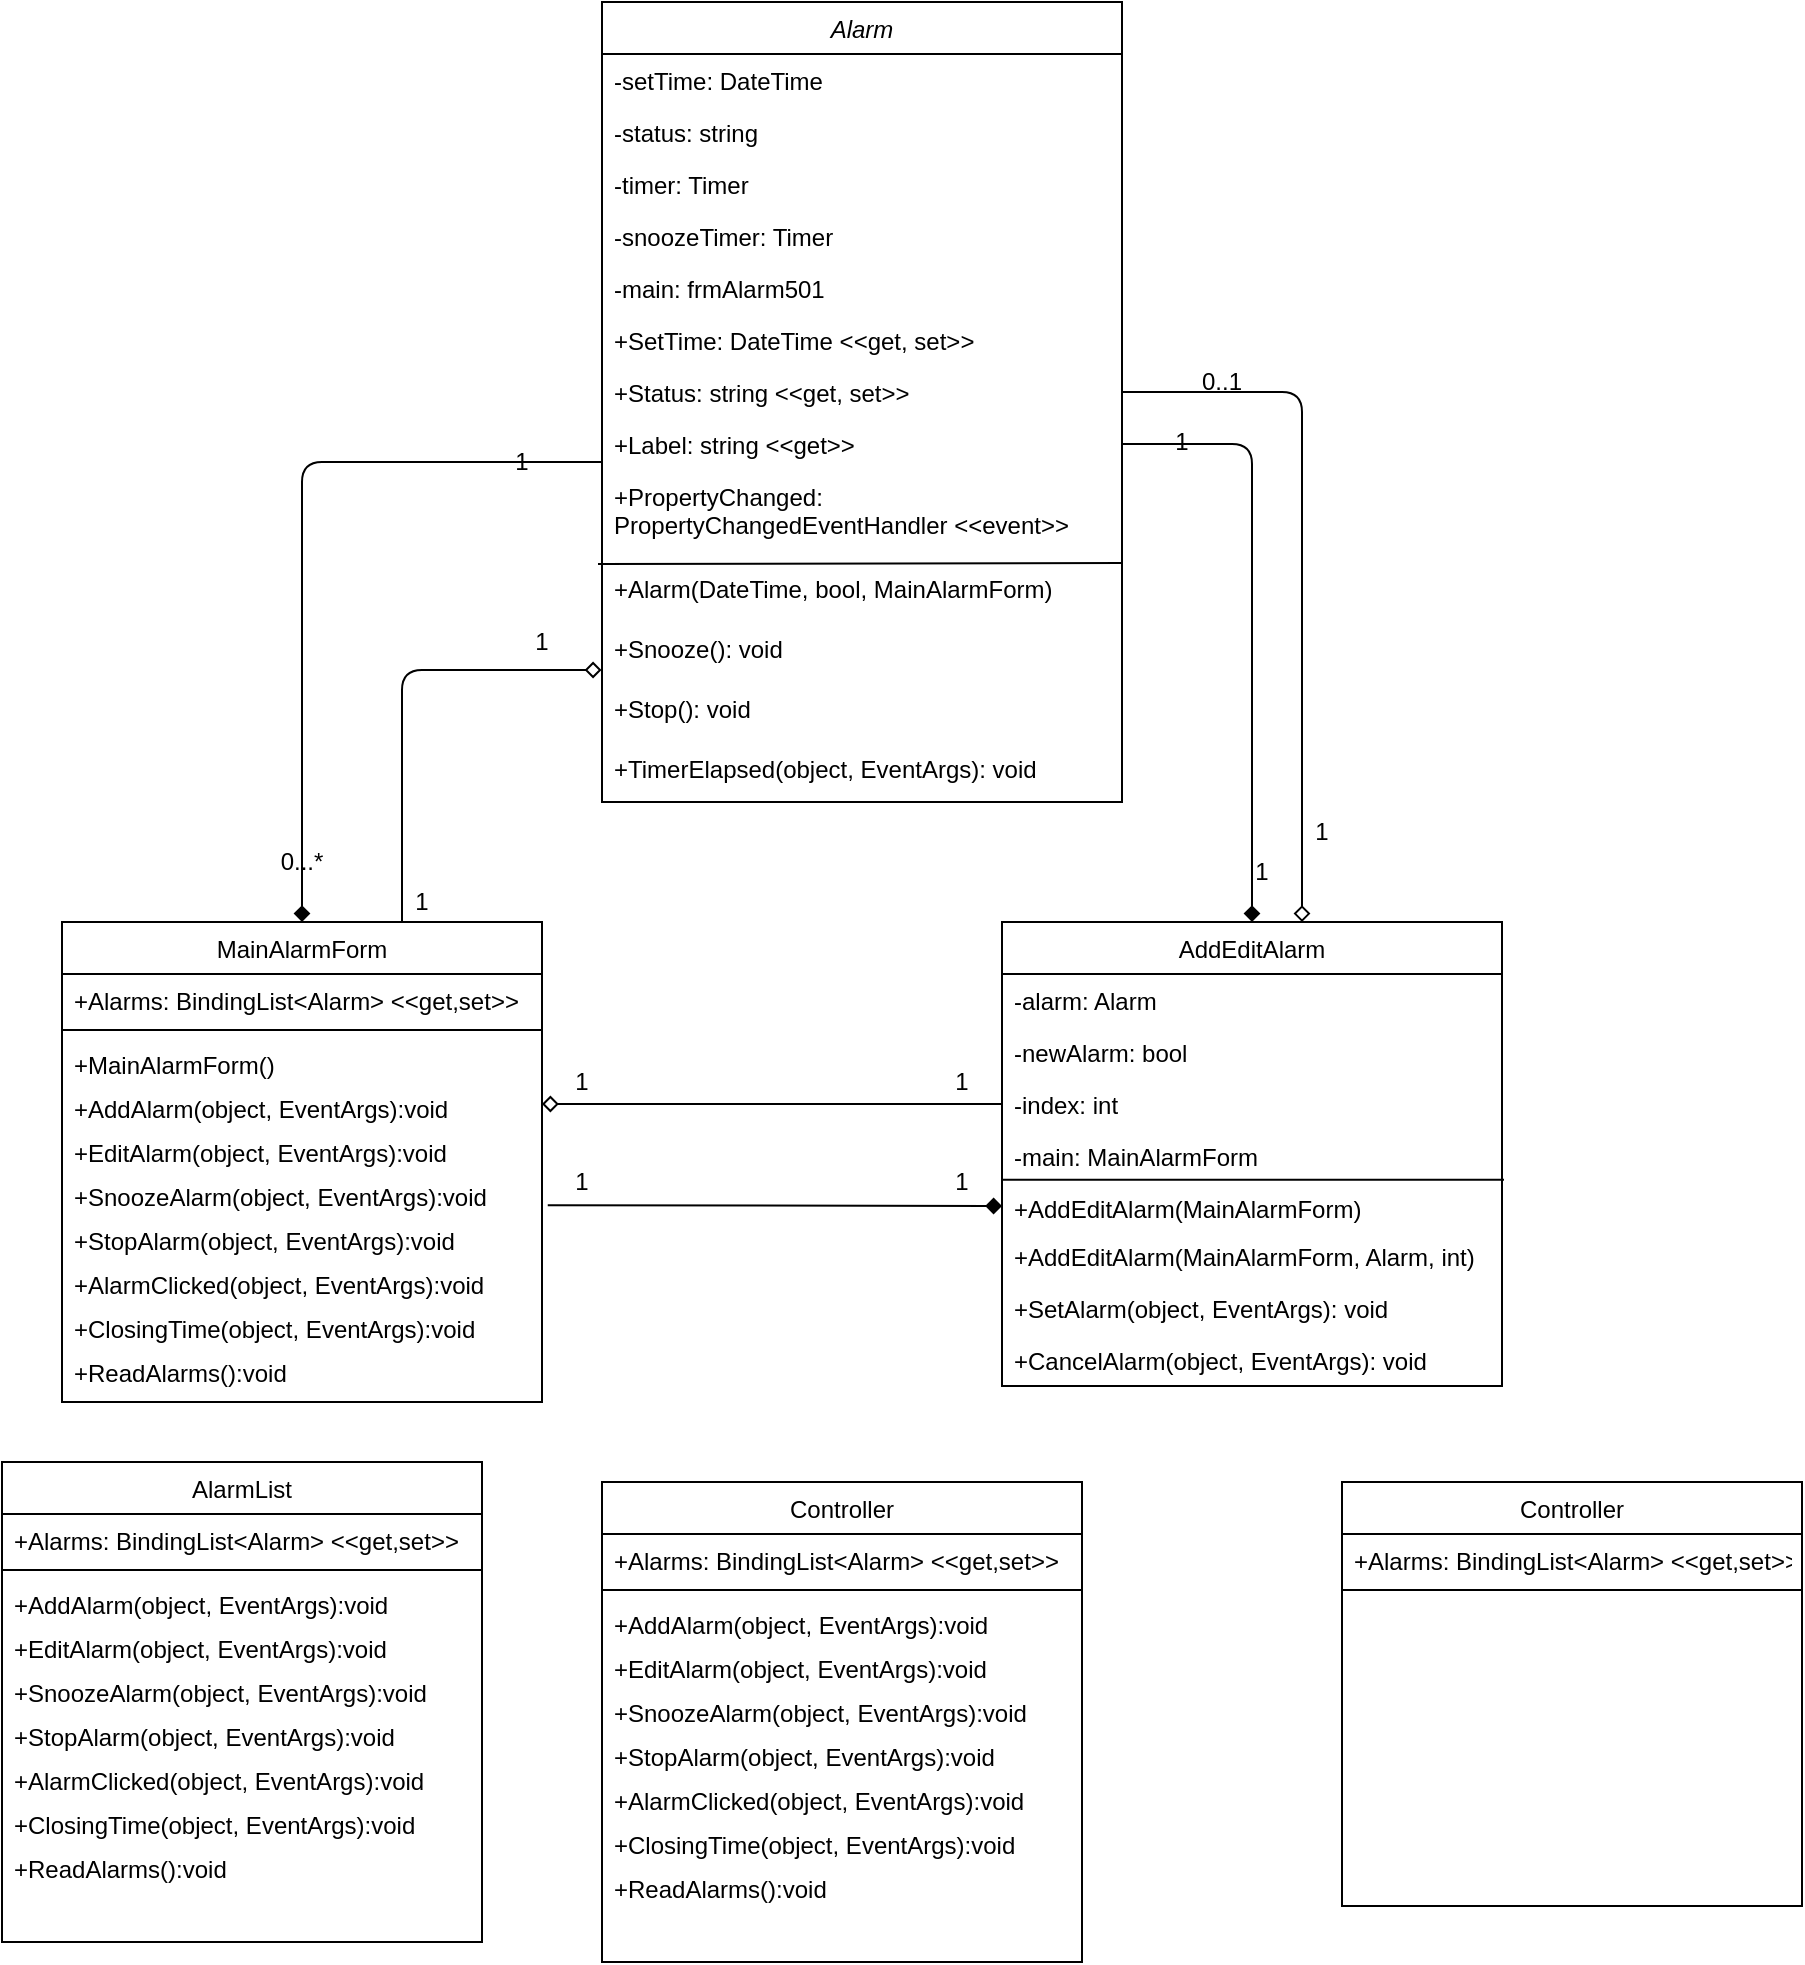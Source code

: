 <mxfile version="14.4.3" type="github"><diagram id="C5RBs43oDa-KdzZeNtuy" name="Page-1"><mxGraphModel dx="1422" dy="762" grid="1" gridSize="10" guides="1" tooltips="1" connect="1" arrows="1" fold="1" page="1" pageScale="1" pageWidth="827" pageHeight="1169" math="0" shadow="0"><root><mxCell id="WIyWlLk6GJQsqaUBKTNV-0"/><mxCell id="WIyWlLk6GJQsqaUBKTNV-1" parent="WIyWlLk6GJQsqaUBKTNV-0"/><mxCell id="zkfFHV4jXpPFQw0GAbJ--0" value="Alarm" style="swimlane;fontStyle=2;align=center;verticalAlign=top;childLayout=stackLayout;horizontal=1;startSize=26;horizontalStack=0;resizeParent=1;resizeLast=0;collapsible=1;marginBottom=0;rounded=0;shadow=0;strokeWidth=1;" parent="WIyWlLk6GJQsqaUBKTNV-1" vertex="1"><mxGeometry x="360" y="140" width="260" height="400" as="geometry"><mxRectangle x="230" y="140" width="160" height="26" as="alternateBounds"/></mxGeometry></mxCell><mxCell id="zkfFHV4jXpPFQw0GAbJ--1" value="-setTime: DateTime" style="text;align=left;verticalAlign=top;spacingLeft=4;spacingRight=4;overflow=hidden;rotatable=0;points=[[0,0.5],[1,0.5]];portConstraint=eastwest;" parent="zkfFHV4jXpPFQw0GAbJ--0" vertex="1"><mxGeometry y="26" width="260" height="26" as="geometry"/></mxCell><mxCell id="zkfFHV4jXpPFQw0GAbJ--2" value="-status: string" style="text;align=left;verticalAlign=top;spacingLeft=4;spacingRight=4;overflow=hidden;rotatable=0;points=[[0,0.5],[1,0.5]];portConstraint=eastwest;rounded=0;shadow=0;html=0;" parent="zkfFHV4jXpPFQw0GAbJ--0" vertex="1"><mxGeometry y="52" width="260" height="26" as="geometry"/></mxCell><mxCell id="zXAJbx80_tU9BFSZB9RZ-1" value="-timer: Timer" style="text;align=left;verticalAlign=top;spacingLeft=4;spacingRight=4;overflow=hidden;rotatable=0;points=[[0,0.5],[1,0.5]];portConstraint=eastwest;rounded=0;shadow=0;html=0;" parent="zkfFHV4jXpPFQw0GAbJ--0" vertex="1"><mxGeometry y="78" width="260" height="26" as="geometry"/></mxCell><mxCell id="zXAJbx80_tU9BFSZB9RZ-2" value="-snoozeTimer: Timer" style="text;align=left;verticalAlign=top;spacingLeft=4;spacingRight=4;overflow=hidden;rotatable=0;points=[[0,0.5],[1,0.5]];portConstraint=eastwest;rounded=0;shadow=0;html=0;" parent="zkfFHV4jXpPFQw0GAbJ--0" vertex="1"><mxGeometry y="104" width="260" height="26" as="geometry"/></mxCell><mxCell id="zXAJbx80_tU9BFSZB9RZ-3" value="-main: frmAlarm501" style="text;align=left;verticalAlign=top;spacingLeft=4;spacingRight=4;overflow=hidden;rotatable=0;points=[[0,0.5],[1,0.5]];portConstraint=eastwest;rounded=0;shadow=0;html=0;" parent="zkfFHV4jXpPFQw0GAbJ--0" vertex="1"><mxGeometry y="130" width="260" height="26" as="geometry"/></mxCell><mxCell id="zXAJbx80_tU9BFSZB9RZ-4" value="+SetTime: DateTime &lt;&lt;get, set&gt;&gt;" style="text;align=left;verticalAlign=top;spacingLeft=4;spacingRight=4;overflow=hidden;rotatable=0;points=[[0,0.5],[1,0.5]];portConstraint=eastwest;" parent="zkfFHV4jXpPFQw0GAbJ--0" vertex="1"><mxGeometry y="156" width="260" height="26" as="geometry"/></mxCell><mxCell id="zXAJbx80_tU9BFSZB9RZ-5" value="+Status: string &lt;&lt;get, set&gt;&gt;" style="text;align=left;verticalAlign=top;spacingLeft=4;spacingRight=4;overflow=hidden;rotatable=0;points=[[0,0.5],[1,0.5]];portConstraint=eastwest;" parent="zkfFHV4jXpPFQw0GAbJ--0" vertex="1"><mxGeometry y="182" width="260" height="26" as="geometry"/></mxCell><mxCell id="zXAJbx80_tU9BFSZB9RZ-6" value="+Label: string &lt;&lt;get&gt;&gt;" style="text;align=left;verticalAlign=top;spacingLeft=4;spacingRight=4;overflow=hidden;rotatable=0;points=[[0,0.5],[1,0.5]];portConstraint=eastwest;" parent="zkfFHV4jXpPFQw0GAbJ--0" vertex="1"><mxGeometry y="208" width="260" height="26" as="geometry"/></mxCell><mxCell id="zXAJbx80_tU9BFSZB9RZ-7" value="+PropertyChanged: &#10;PropertyChangedEventHandler &lt;&lt;event&gt;&gt;" style="text;align=left;verticalAlign=top;spacingLeft=4;spacingRight=4;overflow=hidden;rotatable=0;points=[[0,0.5],[1,0.5]];portConstraint=eastwest;" parent="zkfFHV4jXpPFQw0GAbJ--0" vertex="1"><mxGeometry y="234" width="260" height="46" as="geometry"/></mxCell><mxCell id="zXAJbx80_tU9BFSZB9RZ-10" value="+Alarm(DateTime, bool, MainAlarmForm)" style="text;align=left;verticalAlign=top;spacingLeft=4;spacingRight=4;overflow=hidden;rotatable=0;points=[[0,0.5],[1,0.5]];portConstraint=eastwest;movable=1;resizable=1;deletable=1;editable=1;connectable=1;" parent="zkfFHV4jXpPFQw0GAbJ--0" vertex="1"><mxGeometry y="280" width="260" height="30" as="geometry"/></mxCell><mxCell id="zXAJbx80_tU9BFSZB9RZ-19" value="" style="endArrow=none;html=1;entryX=0.999;entryY=1.011;entryDx=0;entryDy=0;entryPerimeter=0;" parent="zkfFHV4jXpPFQw0GAbJ--0" target="zXAJbx80_tU9BFSZB9RZ-7" edge="1"><mxGeometry width="50" height="50" relative="1" as="geometry"><mxPoint x="-2" y="281" as="sourcePoint"/><mxPoint x="160" y="250" as="targetPoint"/></mxGeometry></mxCell><mxCell id="zXAJbx80_tU9BFSZB9RZ-20" value="+Snooze(): void" style="text;align=left;verticalAlign=top;spacingLeft=4;spacingRight=4;overflow=hidden;rotatable=0;points=[[0,0.5],[1,0.5]];portConstraint=eastwest;movable=1;resizable=1;deletable=1;editable=1;connectable=1;" parent="zkfFHV4jXpPFQw0GAbJ--0" vertex="1"><mxGeometry y="310" width="260" height="30" as="geometry"/></mxCell><mxCell id="zXAJbx80_tU9BFSZB9RZ-21" value="+Stop(): void" style="text;align=left;verticalAlign=top;spacingLeft=4;spacingRight=4;overflow=hidden;rotatable=0;points=[[0,0.5],[1,0.5]];portConstraint=eastwest;movable=1;resizable=1;deletable=1;editable=1;connectable=1;" parent="zkfFHV4jXpPFQw0GAbJ--0" vertex="1"><mxGeometry y="340" width="260" height="30" as="geometry"/></mxCell><mxCell id="zXAJbx80_tU9BFSZB9RZ-22" value="+TimerElapsed(object, EventArgs): void" style="text;align=left;verticalAlign=top;spacingLeft=4;spacingRight=4;overflow=hidden;rotatable=0;points=[[0,0.5],[1,0.5]];portConstraint=eastwest;movable=1;resizable=1;deletable=1;editable=1;connectable=1;" parent="zkfFHV4jXpPFQw0GAbJ--0" vertex="1"><mxGeometry y="370" width="260" height="30" as="geometry"/></mxCell><mxCell id="zkfFHV4jXpPFQw0GAbJ--6" value="MainAlarmForm" style="swimlane;fontStyle=0;align=center;verticalAlign=top;childLayout=stackLayout;horizontal=1;startSize=26;horizontalStack=0;resizeParent=1;resizeLast=0;collapsible=1;marginBottom=0;rounded=0;shadow=0;strokeWidth=1;" parent="WIyWlLk6GJQsqaUBKTNV-1" vertex="1"><mxGeometry x="90" y="600" width="240" height="240" as="geometry"><mxRectangle x="130" y="380" width="160" height="26" as="alternateBounds"/></mxGeometry></mxCell><mxCell id="zkfFHV4jXpPFQw0GAbJ--7" value="+Alarms: BindingList&lt;Alarm&gt; &lt;&lt;get,set&gt;&gt;" style="text;align=left;verticalAlign=top;spacingLeft=4;spacingRight=4;overflow=hidden;rotatable=0;points=[[0,0.5],[1,0.5]];portConstraint=eastwest;" parent="zkfFHV4jXpPFQw0GAbJ--6" vertex="1"><mxGeometry y="26" width="240" height="24" as="geometry"/></mxCell><mxCell id="zkfFHV4jXpPFQw0GAbJ--9" value="" style="line;html=1;strokeWidth=1;align=left;verticalAlign=middle;spacingTop=-1;spacingLeft=3;spacingRight=3;rotatable=0;labelPosition=right;points=[];portConstraint=eastwest;" parent="zkfFHV4jXpPFQw0GAbJ--6" vertex="1"><mxGeometry y="50" width="240" height="8" as="geometry"/></mxCell><mxCell id="zXAJbx80_tU9BFSZB9RZ-33" value="+MainAlarmForm()" style="text;align=left;verticalAlign=top;spacingLeft=4;spacingRight=4;overflow=hidden;rotatable=0;points=[[0,0.5],[1,0.5]];portConstraint=eastwest;" parent="zkfFHV4jXpPFQw0GAbJ--6" vertex="1"><mxGeometry y="58" width="240" height="22" as="geometry"/></mxCell><mxCell id="zXAJbx80_tU9BFSZB9RZ-34" value="+AddAlarm(object, EventArgs):void" style="text;align=left;verticalAlign=top;spacingLeft=4;spacingRight=4;overflow=hidden;rotatable=0;points=[[0,0.5],[1,0.5]];portConstraint=eastwest;" parent="zkfFHV4jXpPFQw0GAbJ--6" vertex="1"><mxGeometry y="80" width="240" height="22" as="geometry"/></mxCell><mxCell id="zXAJbx80_tU9BFSZB9RZ-35" value="+EditAlarm(object, EventArgs):void" style="text;align=left;verticalAlign=top;spacingLeft=4;spacingRight=4;overflow=hidden;rotatable=0;points=[[0,0.5],[1,0.5]];portConstraint=eastwest;" parent="zkfFHV4jXpPFQw0GAbJ--6" vertex="1"><mxGeometry y="102" width="240" height="22" as="geometry"/></mxCell><mxCell id="zXAJbx80_tU9BFSZB9RZ-36" value="+SnoozeAlarm(object, EventArgs):void" style="text;align=left;verticalAlign=top;spacingLeft=4;spacingRight=4;overflow=hidden;rotatable=0;points=[[0,0.5],[1,0.5]];portConstraint=eastwest;" parent="zkfFHV4jXpPFQw0GAbJ--6" vertex="1"><mxGeometry y="124" width="240" height="22" as="geometry"/></mxCell><mxCell id="zXAJbx80_tU9BFSZB9RZ-37" value="+StopAlarm(object, EventArgs):void" style="text;align=left;verticalAlign=top;spacingLeft=4;spacingRight=4;overflow=hidden;rotatable=0;points=[[0,0.5],[1,0.5]];portConstraint=eastwest;" parent="zkfFHV4jXpPFQw0GAbJ--6" vertex="1"><mxGeometry y="146" width="240" height="22" as="geometry"/></mxCell><mxCell id="zXAJbx80_tU9BFSZB9RZ-38" value="+AlarmClicked(object, EventArgs):void" style="text;align=left;verticalAlign=top;spacingLeft=4;spacingRight=4;overflow=hidden;rotatable=0;points=[[0,0.5],[1,0.5]];portConstraint=eastwest;" parent="zkfFHV4jXpPFQw0GAbJ--6" vertex="1"><mxGeometry y="168" width="240" height="22" as="geometry"/></mxCell><mxCell id="zXAJbx80_tU9BFSZB9RZ-39" value="+ClosingTime(object, EventArgs):void" style="text;align=left;verticalAlign=top;spacingLeft=4;spacingRight=4;overflow=hidden;rotatable=0;points=[[0,0.5],[1,0.5]];portConstraint=eastwest;" parent="zkfFHV4jXpPFQw0GAbJ--6" vertex="1"><mxGeometry y="190" width="240" height="22" as="geometry"/></mxCell><mxCell id="zXAJbx80_tU9BFSZB9RZ-40" value="+ReadAlarms():void" style="text;align=left;verticalAlign=top;spacingLeft=4;spacingRight=4;overflow=hidden;rotatable=0;points=[[0,0.5],[1,0.5]];portConstraint=eastwest;" parent="zkfFHV4jXpPFQw0GAbJ--6" vertex="1"><mxGeometry y="212" width="240" height="22" as="geometry"/></mxCell><mxCell id="zkfFHV4jXpPFQw0GAbJ--13" value="AddEditAlarm" style="swimlane;fontStyle=0;align=center;verticalAlign=top;childLayout=stackLayout;horizontal=1;startSize=26;horizontalStack=0;resizeParent=1;resizeLast=0;collapsible=1;marginBottom=0;rounded=0;shadow=0;strokeWidth=1;" parent="WIyWlLk6GJQsqaUBKTNV-1" vertex="1"><mxGeometry x="560" y="600" width="250" height="232" as="geometry"><mxRectangle x="560" y="600" width="170" height="26" as="alternateBounds"/></mxGeometry></mxCell><mxCell id="zkfFHV4jXpPFQw0GAbJ--14" value="-alarm: Alarm" style="text;align=left;verticalAlign=top;spacingLeft=4;spacingRight=4;overflow=hidden;rotatable=0;points=[[0,0.5],[1,0.5]];portConstraint=eastwest;" parent="zkfFHV4jXpPFQw0GAbJ--13" vertex="1"><mxGeometry y="26" width="250" height="26" as="geometry"/></mxCell><mxCell id="zXAJbx80_tU9BFSZB9RZ-23" value="-newAlarm: bool" style="text;align=left;verticalAlign=top;spacingLeft=4;spacingRight=4;overflow=hidden;rotatable=0;points=[[0,0.5],[1,0.5]];portConstraint=eastwest;" parent="zkfFHV4jXpPFQw0GAbJ--13" vertex="1"><mxGeometry y="52" width="250" height="26" as="geometry"/></mxCell><mxCell id="zXAJbx80_tU9BFSZB9RZ-25" value="-index: int" style="text;align=left;verticalAlign=top;spacingLeft=4;spacingRight=4;overflow=hidden;rotatable=0;points=[[0,0.5],[1,0.5]];portConstraint=eastwest;" parent="zkfFHV4jXpPFQw0GAbJ--13" vertex="1"><mxGeometry y="78" width="250" height="26" as="geometry"/></mxCell><mxCell id="zXAJbx80_tU9BFSZB9RZ-24" value="-main: MainAlarmForm" style="text;align=left;verticalAlign=top;spacingLeft=4;spacingRight=4;overflow=hidden;rotatable=0;points=[[0,0.5],[1,0.5]];portConstraint=eastwest;" parent="zkfFHV4jXpPFQw0GAbJ--13" vertex="1"><mxGeometry y="104" width="250" height="26" as="geometry"/></mxCell><mxCell id="zXAJbx80_tU9BFSZB9RZ-26" value="+AddEditAlarm(MainAlarmForm)" style="text;align=left;verticalAlign=top;spacingLeft=4;spacingRight=4;overflow=hidden;rotatable=0;points=[[0,0.5],[1,0.5]];portConstraint=eastwest;" parent="zkfFHV4jXpPFQw0GAbJ--13" vertex="1"><mxGeometry y="130" width="250" height="24" as="geometry"/></mxCell><mxCell id="zXAJbx80_tU9BFSZB9RZ-27" value="+AddEditAlarm(MainAlarmForm, Alarm, int)" style="text;align=left;verticalAlign=top;spacingLeft=4;spacingRight=4;overflow=hidden;rotatable=0;points=[[0,0.5],[1,0.5]];portConstraint=eastwest;" parent="zkfFHV4jXpPFQw0GAbJ--13" vertex="1"><mxGeometry y="154" width="250" height="26" as="geometry"/></mxCell><mxCell id="zXAJbx80_tU9BFSZB9RZ-32" value="+SetAlarm(object, EventArgs): void" style="text;align=left;verticalAlign=top;spacingLeft=4;spacingRight=4;overflow=hidden;rotatable=0;points=[[0,0.5],[1,0.5]];portConstraint=eastwest;" parent="zkfFHV4jXpPFQw0GAbJ--13" vertex="1"><mxGeometry y="180" width="250" height="26" as="geometry"/></mxCell><mxCell id="zXAJbx80_tU9BFSZB9RZ-28" value="+CancelAlarm(object, EventArgs): void" style="text;align=left;verticalAlign=top;spacingLeft=4;spacingRight=4;overflow=hidden;rotatable=0;points=[[0,0.5],[1,0.5]];portConstraint=eastwest;" parent="zkfFHV4jXpPFQw0GAbJ--13" vertex="1"><mxGeometry y="206" width="250" height="26" as="geometry"/></mxCell><mxCell id="zXAJbx80_tU9BFSZB9RZ-31" value="" style="endArrow=none;html=1;exitX=0.001;exitY=-0.046;exitDx=0;exitDy=0;exitPerimeter=0;entryX=1.004;entryY=-0.046;entryDx=0;entryDy=0;entryPerimeter=0;" parent="zkfFHV4jXpPFQw0GAbJ--13" source="zXAJbx80_tU9BFSZB9RZ-26" target="zXAJbx80_tU9BFSZB9RZ-26" edge="1"><mxGeometry width="50" height="50" relative="1" as="geometry"><mxPoint x="-140" y="180" as="sourcePoint"/><mxPoint x="-90" y="130" as="targetPoint"/></mxGeometry></mxCell><mxCell id="zXAJbx80_tU9BFSZB9RZ-41" value="" style="endArrow=none;html=1;endFill=0;exitX=0.5;exitY=0;exitDx=0;exitDy=0;entryX=0;entryY=0.846;entryDx=0;entryDy=0;entryPerimeter=0;startArrow=diamond;startFill=1;" parent="WIyWlLk6GJQsqaUBKTNV-1" source="zkfFHV4jXpPFQw0GAbJ--6" target="zXAJbx80_tU9BFSZB9RZ-6" edge="1"><mxGeometry width="50" height="50" relative="1" as="geometry"><mxPoint x="510" y="520" as="sourcePoint"/><mxPoint x="560" y="470" as="targetPoint"/><Array as="points"><mxPoint x="210" y="370"/></Array></mxGeometry></mxCell><mxCell id="zXAJbx80_tU9BFSZB9RZ-43" value="0...*" style="text;html=1;strokeColor=none;fillColor=none;align=center;verticalAlign=middle;whiteSpace=wrap;rounded=0;" parent="WIyWlLk6GJQsqaUBKTNV-1" vertex="1"><mxGeometry x="190" y="560" width="40" height="20" as="geometry"/></mxCell><mxCell id="zXAJbx80_tU9BFSZB9RZ-44" value="1" style="text;html=1;strokeColor=none;fillColor=none;align=center;verticalAlign=middle;whiteSpace=wrap;rounded=0;" parent="WIyWlLk6GJQsqaUBKTNV-1" vertex="1"><mxGeometry x="300" y="360" width="40" height="20" as="geometry"/></mxCell><mxCell id="zXAJbx80_tU9BFSZB9RZ-48" value="" style="endArrow=none;html=1;exitX=0.5;exitY=0;exitDx=0;exitDy=0;entryX=1;entryY=0.5;entryDx=0;entryDy=0;endFill=0;startArrow=diamond;startFill=1;" parent="WIyWlLk6GJQsqaUBKTNV-1" source="zkfFHV4jXpPFQw0GAbJ--13" target="zXAJbx80_tU9BFSZB9RZ-6" edge="1"><mxGeometry width="50" height="50" relative="1" as="geometry"><mxPoint x="690" y="560" as="sourcePoint"/><mxPoint x="685" y="380" as="targetPoint"/><Array as="points"><mxPoint x="685" y="361"/></Array></mxGeometry></mxCell><mxCell id="zXAJbx80_tU9BFSZB9RZ-49" value="1" style="text;html=1;strokeColor=none;fillColor=none;align=center;verticalAlign=middle;whiteSpace=wrap;rounded=0;" parent="WIyWlLk6GJQsqaUBKTNV-1" vertex="1"><mxGeometry x="630" y="350" width="40" height="20" as="geometry"/></mxCell><mxCell id="zXAJbx80_tU9BFSZB9RZ-51" value="1" style="text;html=1;strokeColor=none;fillColor=none;align=center;verticalAlign=middle;whiteSpace=wrap;rounded=0;" parent="WIyWlLk6GJQsqaUBKTNV-1" vertex="1"><mxGeometry x="670" y="565" width="40" height="20" as="geometry"/></mxCell><mxCell id="zXAJbx80_tU9BFSZB9RZ-52" value="" style="endArrow=diamond;html=1;entryX=-0.001;entryY=0.8;entryDx=0;entryDy=0;entryPerimeter=0;endFill=0;" parent="WIyWlLk6GJQsqaUBKTNV-1" target="zXAJbx80_tU9BFSZB9RZ-20" edge="1"><mxGeometry width="50" height="50" relative="1" as="geometry"><mxPoint x="260" y="600" as="sourcePoint"/><mxPoint x="310" y="550" as="targetPoint"/><Array as="points"><mxPoint x="260" y="474"/></Array></mxGeometry></mxCell><mxCell id="zXAJbx80_tU9BFSZB9RZ-53" value="" style="endArrow=none;html=1;entryX=1;entryY=0.5;entryDx=0;entryDy=0;endFill=0;startArrow=diamond;startFill=0;" parent="WIyWlLk6GJQsqaUBKTNV-1" target="zXAJbx80_tU9BFSZB9RZ-5" edge="1"><mxGeometry width="50" height="50" relative="1" as="geometry"><mxPoint x="710" y="600" as="sourcePoint"/><mxPoint x="710" y="310" as="targetPoint"/><Array as="points"><mxPoint x="710" y="335"/></Array></mxGeometry></mxCell><mxCell id="zXAJbx80_tU9BFSZB9RZ-54" value="0..1" style="text;html=1;strokeColor=none;fillColor=none;align=center;verticalAlign=middle;whiteSpace=wrap;rounded=0;" parent="WIyWlLk6GJQsqaUBKTNV-1" vertex="1"><mxGeometry x="650" y="320" width="40" height="20" as="geometry"/></mxCell><mxCell id="zXAJbx80_tU9BFSZB9RZ-55" value="1" style="text;html=1;strokeColor=none;fillColor=none;align=center;verticalAlign=middle;whiteSpace=wrap;rounded=0;" parent="WIyWlLk6GJQsqaUBKTNV-1" vertex="1"><mxGeometry x="700" y="545" width="40" height="20" as="geometry"/></mxCell><mxCell id="zXAJbx80_tU9BFSZB9RZ-58" value="1" style="text;html=1;strokeColor=none;fillColor=none;align=center;verticalAlign=middle;whiteSpace=wrap;rounded=0;" parent="WIyWlLk6GJQsqaUBKTNV-1" vertex="1"><mxGeometry x="250" y="580" width="40" height="20" as="geometry"/></mxCell><mxCell id="zXAJbx80_tU9BFSZB9RZ-59" value="" style="endArrow=diamond;html=1;exitX=0;exitY=0.5;exitDx=0;exitDy=0;entryX=1;entryY=0.5;entryDx=0;entryDy=0;endFill=0;" parent="WIyWlLk6GJQsqaUBKTNV-1" source="zXAJbx80_tU9BFSZB9RZ-25" target="zXAJbx80_tU9BFSZB9RZ-34" edge="1"><mxGeometry width="50" height="50" relative="1" as="geometry"><mxPoint x="480" y="700" as="sourcePoint"/><mxPoint x="530" y="650" as="targetPoint"/></mxGeometry></mxCell><mxCell id="zXAJbx80_tU9BFSZB9RZ-60" value="" style="endArrow=diamond;html=1;exitX=1.012;exitY=0.799;exitDx=0;exitDy=0;exitPerimeter=0;entryX=0;entryY=0.5;entryDx=0;entryDy=0;endFill=1;" parent="WIyWlLk6GJQsqaUBKTNV-1" source="zXAJbx80_tU9BFSZB9RZ-36" target="zXAJbx80_tU9BFSZB9RZ-26" edge="1"><mxGeometry width="50" height="50" relative="1" as="geometry"><mxPoint x="480" y="700" as="sourcePoint"/><mxPoint x="530" y="650" as="targetPoint"/></mxGeometry></mxCell><mxCell id="zXAJbx80_tU9BFSZB9RZ-61" value="1" style="text;html=1;strokeColor=none;fillColor=none;align=center;verticalAlign=middle;whiteSpace=wrap;rounded=0;" parent="WIyWlLk6GJQsqaUBKTNV-1" vertex="1"><mxGeometry x="310" y="450" width="40" height="20" as="geometry"/></mxCell><mxCell id="zXAJbx80_tU9BFSZB9RZ-63" value="1" style="text;html=1;strokeColor=none;fillColor=none;align=center;verticalAlign=middle;whiteSpace=wrap;rounded=0;" parent="WIyWlLk6GJQsqaUBKTNV-1" vertex="1"><mxGeometry x="330" y="670" width="40" height="20" as="geometry"/></mxCell><mxCell id="zXAJbx80_tU9BFSZB9RZ-64" value="1" style="text;html=1;strokeColor=none;fillColor=none;align=center;verticalAlign=middle;whiteSpace=wrap;rounded=0;" parent="WIyWlLk6GJQsqaUBKTNV-1" vertex="1"><mxGeometry x="520" y="720" width="40" height="20" as="geometry"/></mxCell><mxCell id="zXAJbx80_tU9BFSZB9RZ-65" value="1" style="text;html=1;strokeColor=none;fillColor=none;align=center;verticalAlign=middle;whiteSpace=wrap;rounded=0;" parent="WIyWlLk6GJQsqaUBKTNV-1" vertex="1"><mxGeometry x="330" y="720" width="40" height="20" as="geometry"/></mxCell><mxCell id="zXAJbx80_tU9BFSZB9RZ-66" value="1" style="text;html=1;strokeColor=none;fillColor=none;align=center;verticalAlign=middle;whiteSpace=wrap;rounded=0;" parent="WIyWlLk6GJQsqaUBKTNV-1" vertex="1"><mxGeometry x="520" y="670" width="40" height="20" as="geometry"/></mxCell><mxCell id="_PikPOIy2BvtwKLMI2AE-0" value="Controller" style="swimlane;fontStyle=0;align=center;verticalAlign=top;childLayout=stackLayout;horizontal=1;startSize=26;horizontalStack=0;resizeParent=1;resizeLast=0;collapsible=1;marginBottom=0;rounded=0;shadow=0;strokeWidth=1;" vertex="1" parent="WIyWlLk6GJQsqaUBKTNV-1"><mxGeometry x="360" y="880" width="240" height="240" as="geometry"><mxRectangle x="130" y="380" width="160" height="26" as="alternateBounds"/></mxGeometry></mxCell><mxCell id="_PikPOIy2BvtwKLMI2AE-1" value="+Alarms: BindingList&lt;Alarm&gt; &lt;&lt;get,set&gt;&gt;" style="text;align=left;verticalAlign=top;spacingLeft=4;spacingRight=4;overflow=hidden;rotatable=0;points=[[0,0.5],[1,0.5]];portConstraint=eastwest;" vertex="1" parent="_PikPOIy2BvtwKLMI2AE-0"><mxGeometry y="26" width="240" height="24" as="geometry"/></mxCell><mxCell id="_PikPOIy2BvtwKLMI2AE-2" value="" style="line;html=1;strokeWidth=1;align=left;verticalAlign=middle;spacingTop=-1;spacingLeft=3;spacingRight=3;rotatable=0;labelPosition=right;points=[];portConstraint=eastwest;" vertex="1" parent="_PikPOIy2BvtwKLMI2AE-0"><mxGeometry y="50" width="240" height="8" as="geometry"/></mxCell><mxCell id="_PikPOIy2BvtwKLMI2AE-3" value="+AddAlarm(object, EventArgs):void" style="text;align=left;verticalAlign=top;spacingLeft=4;spacingRight=4;overflow=hidden;rotatable=0;points=[[0,0.5],[1,0.5]];portConstraint=eastwest;" vertex="1" parent="_PikPOIy2BvtwKLMI2AE-0"><mxGeometry y="58" width="240" height="22" as="geometry"/></mxCell><mxCell id="_PikPOIy2BvtwKLMI2AE-4" value="+EditAlarm(object, EventArgs):void" style="text;align=left;verticalAlign=top;spacingLeft=4;spacingRight=4;overflow=hidden;rotatable=0;points=[[0,0.5],[1,0.5]];portConstraint=eastwest;" vertex="1" parent="_PikPOIy2BvtwKLMI2AE-0"><mxGeometry y="80" width="240" height="22" as="geometry"/></mxCell><mxCell id="_PikPOIy2BvtwKLMI2AE-5" value="+SnoozeAlarm(object, EventArgs):void" style="text;align=left;verticalAlign=top;spacingLeft=4;spacingRight=4;overflow=hidden;rotatable=0;points=[[0,0.5],[1,0.5]];portConstraint=eastwest;" vertex="1" parent="_PikPOIy2BvtwKLMI2AE-0"><mxGeometry y="102" width="240" height="22" as="geometry"/></mxCell><mxCell id="_PikPOIy2BvtwKLMI2AE-6" value="+StopAlarm(object, EventArgs):void" style="text;align=left;verticalAlign=top;spacingLeft=4;spacingRight=4;overflow=hidden;rotatable=0;points=[[0,0.5],[1,0.5]];portConstraint=eastwest;" vertex="1" parent="_PikPOIy2BvtwKLMI2AE-0"><mxGeometry y="124" width="240" height="22" as="geometry"/></mxCell><mxCell id="_PikPOIy2BvtwKLMI2AE-7" value="+AlarmClicked(object, EventArgs):void" style="text;align=left;verticalAlign=top;spacingLeft=4;spacingRight=4;overflow=hidden;rotatable=0;points=[[0,0.5],[1,0.5]];portConstraint=eastwest;" vertex="1" parent="_PikPOIy2BvtwKLMI2AE-0"><mxGeometry y="146" width="240" height="22" as="geometry"/></mxCell><mxCell id="_PikPOIy2BvtwKLMI2AE-8" value="+ClosingTime(object, EventArgs):void" style="text;align=left;verticalAlign=top;spacingLeft=4;spacingRight=4;overflow=hidden;rotatable=0;points=[[0,0.5],[1,0.5]];portConstraint=eastwest;" vertex="1" parent="_PikPOIy2BvtwKLMI2AE-0"><mxGeometry y="168" width="240" height="22" as="geometry"/></mxCell><mxCell id="_PikPOIy2BvtwKLMI2AE-9" value="+ReadAlarms():void" style="text;align=left;verticalAlign=top;spacingLeft=4;spacingRight=4;overflow=hidden;rotatable=0;points=[[0,0.5],[1,0.5]];portConstraint=eastwest;" vertex="1" parent="_PikPOIy2BvtwKLMI2AE-0"><mxGeometry y="190" width="240" height="22" as="geometry"/></mxCell><mxCell id="_PikPOIy2BvtwKLMI2AE-10" value="AlarmList" style="swimlane;fontStyle=0;align=center;verticalAlign=top;childLayout=stackLayout;horizontal=1;startSize=26;horizontalStack=0;resizeParent=1;resizeLast=0;collapsible=1;marginBottom=0;rounded=0;shadow=0;strokeWidth=1;" vertex="1" parent="WIyWlLk6GJQsqaUBKTNV-1"><mxGeometry x="60" y="870" width="240" height="240" as="geometry"><mxRectangle x="130" y="380" width="160" height="26" as="alternateBounds"/></mxGeometry></mxCell><mxCell id="_PikPOIy2BvtwKLMI2AE-11" value="+Alarms: BindingList&lt;Alarm&gt; &lt;&lt;get,set&gt;&gt;" style="text;align=left;verticalAlign=top;spacingLeft=4;spacingRight=4;overflow=hidden;rotatable=0;points=[[0,0.5],[1,0.5]];portConstraint=eastwest;" vertex="1" parent="_PikPOIy2BvtwKLMI2AE-10"><mxGeometry y="26" width="240" height="24" as="geometry"/></mxCell><mxCell id="_PikPOIy2BvtwKLMI2AE-12" value="" style="line;html=1;strokeWidth=1;align=left;verticalAlign=middle;spacingTop=-1;spacingLeft=3;spacingRight=3;rotatable=0;labelPosition=right;points=[];portConstraint=eastwest;" vertex="1" parent="_PikPOIy2BvtwKLMI2AE-10"><mxGeometry y="50" width="240" height="8" as="geometry"/></mxCell><mxCell id="_PikPOIy2BvtwKLMI2AE-13" value="+AddAlarm(object, EventArgs):void" style="text;align=left;verticalAlign=top;spacingLeft=4;spacingRight=4;overflow=hidden;rotatable=0;points=[[0,0.5],[1,0.5]];portConstraint=eastwest;" vertex="1" parent="_PikPOIy2BvtwKLMI2AE-10"><mxGeometry y="58" width="240" height="22" as="geometry"/></mxCell><mxCell id="_PikPOIy2BvtwKLMI2AE-14" value="+EditAlarm(object, EventArgs):void" style="text;align=left;verticalAlign=top;spacingLeft=4;spacingRight=4;overflow=hidden;rotatable=0;points=[[0,0.5],[1,0.5]];portConstraint=eastwest;" vertex="1" parent="_PikPOIy2BvtwKLMI2AE-10"><mxGeometry y="80" width="240" height="22" as="geometry"/></mxCell><mxCell id="_PikPOIy2BvtwKLMI2AE-15" value="+SnoozeAlarm(object, EventArgs):void" style="text;align=left;verticalAlign=top;spacingLeft=4;spacingRight=4;overflow=hidden;rotatable=0;points=[[0,0.5],[1,0.5]];portConstraint=eastwest;" vertex="1" parent="_PikPOIy2BvtwKLMI2AE-10"><mxGeometry y="102" width="240" height="22" as="geometry"/></mxCell><mxCell id="_PikPOIy2BvtwKLMI2AE-16" value="+StopAlarm(object, EventArgs):void" style="text;align=left;verticalAlign=top;spacingLeft=4;spacingRight=4;overflow=hidden;rotatable=0;points=[[0,0.5],[1,0.5]];portConstraint=eastwest;" vertex="1" parent="_PikPOIy2BvtwKLMI2AE-10"><mxGeometry y="124" width="240" height="22" as="geometry"/></mxCell><mxCell id="_PikPOIy2BvtwKLMI2AE-17" value="+AlarmClicked(object, EventArgs):void" style="text;align=left;verticalAlign=top;spacingLeft=4;spacingRight=4;overflow=hidden;rotatable=0;points=[[0,0.5],[1,0.5]];portConstraint=eastwest;" vertex="1" parent="_PikPOIy2BvtwKLMI2AE-10"><mxGeometry y="146" width="240" height="22" as="geometry"/></mxCell><mxCell id="_PikPOIy2BvtwKLMI2AE-18" value="+ClosingTime(object, EventArgs):void" style="text;align=left;verticalAlign=top;spacingLeft=4;spacingRight=4;overflow=hidden;rotatable=0;points=[[0,0.5],[1,0.5]];portConstraint=eastwest;" vertex="1" parent="_PikPOIy2BvtwKLMI2AE-10"><mxGeometry y="168" width="240" height="22" as="geometry"/></mxCell><mxCell id="_PikPOIy2BvtwKLMI2AE-19" value="+ReadAlarms():void" style="text;align=left;verticalAlign=top;spacingLeft=4;spacingRight=4;overflow=hidden;rotatable=0;points=[[0,0.5],[1,0.5]];portConstraint=eastwest;" vertex="1" parent="_PikPOIy2BvtwKLMI2AE-10"><mxGeometry y="190" width="240" height="22" as="geometry"/></mxCell><mxCell id="_PikPOIy2BvtwKLMI2AE-21" value="Controller" style="swimlane;fontStyle=0;align=center;verticalAlign=top;childLayout=stackLayout;horizontal=1;startSize=26;horizontalStack=0;resizeParent=1;resizeLast=0;collapsible=1;marginBottom=0;rounded=0;shadow=0;strokeWidth=1;" vertex="1" parent="WIyWlLk6GJQsqaUBKTNV-1"><mxGeometry x="730" y="880" width="230" height="212" as="geometry"><mxRectangle x="130" y="380" width="160" height="26" as="alternateBounds"/></mxGeometry></mxCell><mxCell id="_PikPOIy2BvtwKLMI2AE-22" value="+Alarms: BindingList&lt;Alarm&gt; &lt;&lt;get,set&gt;&gt;" style="text;align=left;verticalAlign=top;spacingLeft=4;spacingRight=4;overflow=hidden;rotatable=0;points=[[0,0.5],[1,0.5]];portConstraint=eastwest;" vertex="1" parent="_PikPOIy2BvtwKLMI2AE-21"><mxGeometry y="26" width="230" height="24" as="geometry"/></mxCell><mxCell id="_PikPOIy2BvtwKLMI2AE-23" value="" style="line;html=1;strokeWidth=1;align=left;verticalAlign=middle;spacingTop=-1;spacingLeft=3;spacingRight=3;rotatable=0;labelPosition=right;points=[];portConstraint=eastwest;" vertex="1" parent="_PikPOIy2BvtwKLMI2AE-21"><mxGeometry y="50" width="230" height="8" as="geometry"/></mxCell></root></mxGraphModel></diagram></mxfile>